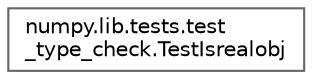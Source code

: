 digraph "Graphical Class Hierarchy"
{
 // LATEX_PDF_SIZE
  bgcolor="transparent";
  edge [fontname=Helvetica,fontsize=10,labelfontname=Helvetica,labelfontsize=10];
  node [fontname=Helvetica,fontsize=10,shape=box,height=0.2,width=0.4];
  rankdir="LR";
  Node0 [id="Node000000",label="numpy.lib.tests.test\l_type_check.TestIsrealobj",height=0.2,width=0.4,color="grey40", fillcolor="white", style="filled",URL="$d9/d55/classnumpy_1_1lib_1_1tests_1_1test__type__check_1_1TestIsrealobj.html",tooltip=" "];
}
